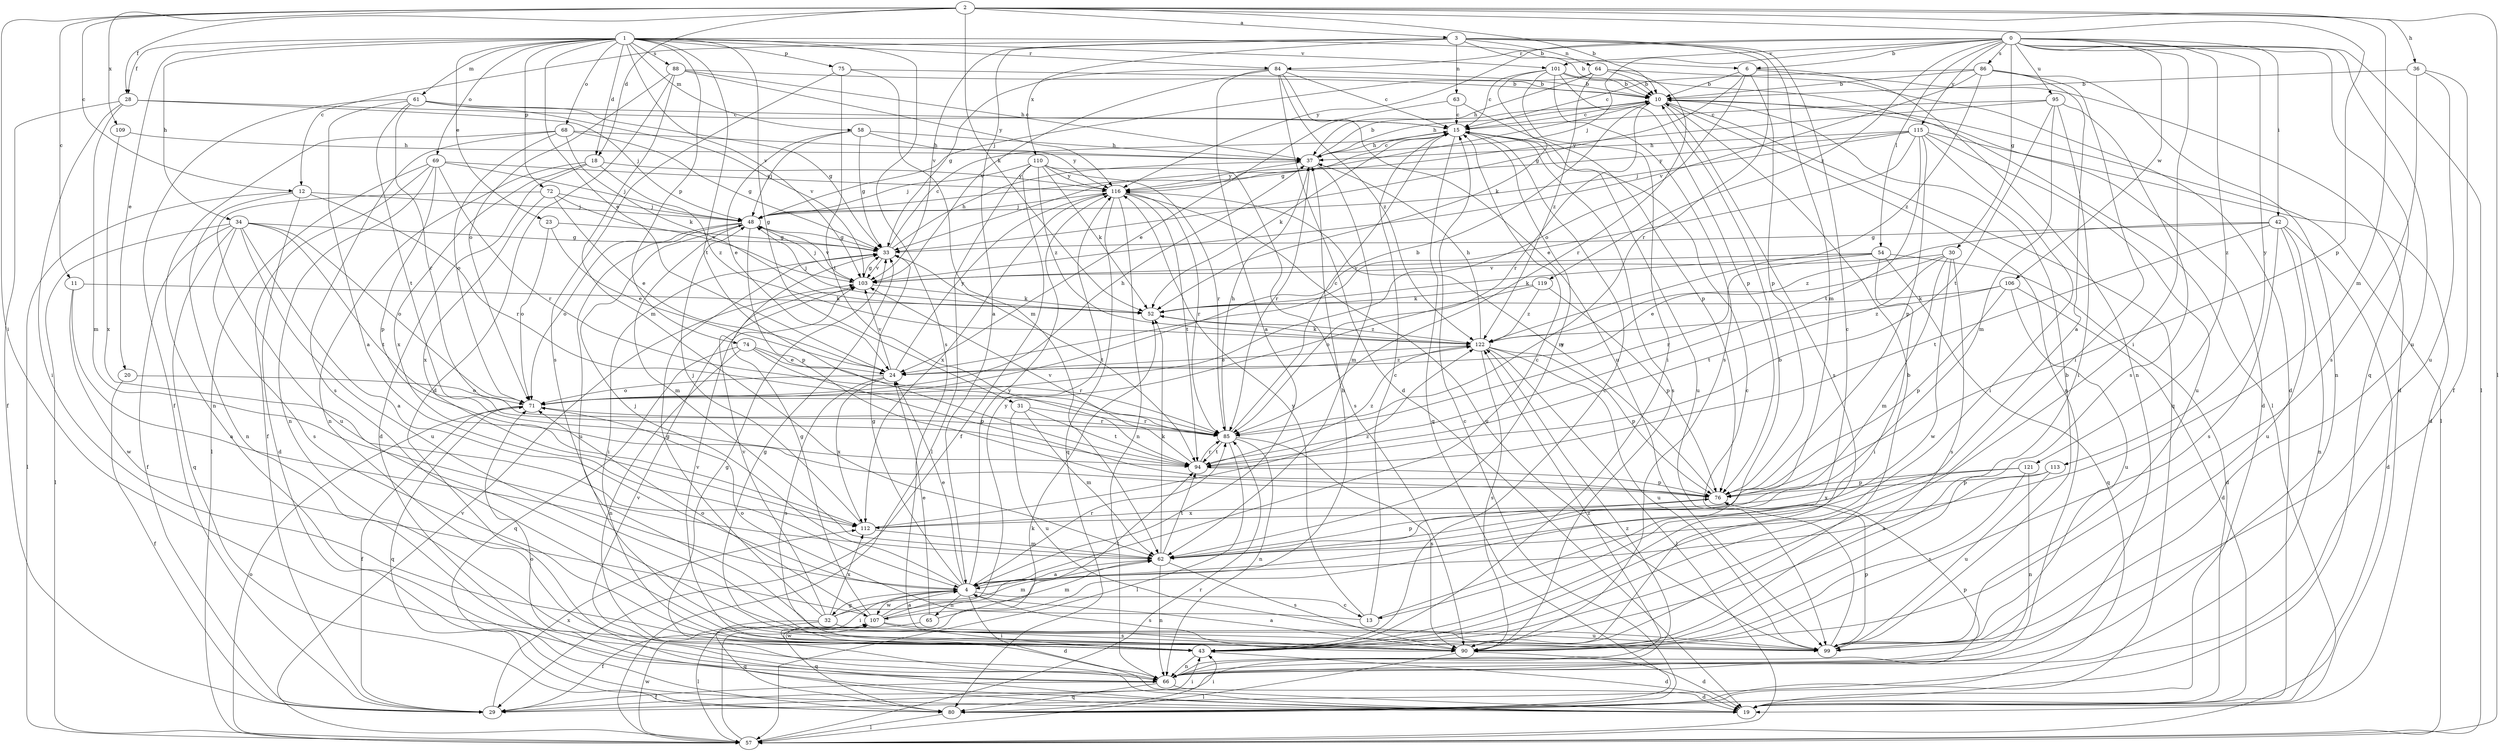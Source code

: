 strict digraph  {
0;
1;
2;
3;
4;
6;
10;
11;
12;
13;
15;
18;
19;
20;
23;
24;
28;
29;
30;
31;
32;
33;
34;
36;
37;
42;
43;
48;
52;
54;
57;
58;
61;
62;
63;
64;
65;
66;
68;
69;
71;
72;
74;
75;
76;
80;
84;
85;
86;
88;
90;
94;
95;
99;
101;
103;
106;
107;
109;
110;
112;
113;
115;
116;
119;
121;
122;
0 -> 6  [label=b];
0 -> 30  [label=g];
0 -> 42  [label=i];
0 -> 43  [label=i];
0 -> 48  [label=j];
0 -> 54  [label=l];
0 -> 57  [label=l];
0 -> 80  [label=q];
0 -> 84  [label=r];
0 -> 86  [label=s];
0 -> 95  [label=u];
0 -> 99  [label=u];
0 -> 101  [label=v];
0 -> 106  [label=w];
0 -> 113  [label=y];
0 -> 115  [label=y];
0 -> 116  [label=y];
0 -> 119  [label=z];
0 -> 121  [label=z];
1 -> 6  [label=b];
1 -> 18  [label=d];
1 -> 20  [label=e];
1 -> 23  [label=e];
1 -> 24  [label=e];
1 -> 28  [label=f];
1 -> 31  [label=g];
1 -> 34  [label=h];
1 -> 58  [label=m];
1 -> 61  [label=m];
1 -> 68  [label=o];
1 -> 69  [label=o];
1 -> 72  [label=p];
1 -> 74  [label=p];
1 -> 75  [label=p];
1 -> 84  [label=r];
1 -> 88  [label=s];
1 -> 90  [label=s];
1 -> 94  [label=t];
1 -> 101  [label=v];
1 -> 103  [label=v];
2 -> 3  [label=a];
2 -> 10  [label=b];
2 -> 11  [label=c];
2 -> 12  [label=c];
2 -> 18  [label=d];
2 -> 28  [label=f];
2 -> 36  [label=h];
2 -> 43  [label=i];
2 -> 52  [label=k];
2 -> 57  [label=l];
2 -> 62  [label=m];
2 -> 76  [label=p];
2 -> 109  [label=x];
3 -> 4  [label=a];
3 -> 10  [label=b];
3 -> 12  [label=c];
3 -> 13  [label=c];
3 -> 62  [label=m];
3 -> 63  [label=n];
3 -> 64  [label=n];
3 -> 85  [label=r];
3 -> 103  [label=v];
3 -> 110  [label=x];
4 -> 13  [label=c];
4 -> 15  [label=c];
4 -> 19  [label=d];
4 -> 24  [label=e];
4 -> 32  [label=g];
4 -> 33  [label=g];
4 -> 43  [label=i];
4 -> 48  [label=j];
4 -> 65  [label=n];
4 -> 85  [label=r];
4 -> 90  [label=s];
4 -> 107  [label=w];
4 -> 116  [label=y];
6 -> 10  [label=b];
6 -> 19  [label=d];
6 -> 33  [label=g];
6 -> 66  [label=n];
6 -> 71  [label=o];
6 -> 76  [label=p];
10 -> 15  [label=c];
10 -> 19  [label=d];
10 -> 33  [label=g];
10 -> 37  [label=h];
10 -> 57  [label=l];
10 -> 66  [label=n];
10 -> 80  [label=q];
10 -> 85  [label=r];
10 -> 90  [label=s];
11 -> 4  [label=a];
11 -> 52  [label=k];
11 -> 107  [label=w];
12 -> 19  [label=d];
12 -> 48  [label=j];
12 -> 57  [label=l];
12 -> 66  [label=n];
12 -> 85  [label=r];
13 -> 10  [label=b];
13 -> 15  [label=c];
13 -> 71  [label=o];
13 -> 116  [label=y];
15 -> 37  [label=h];
15 -> 52  [label=k];
15 -> 62  [label=m];
15 -> 80  [label=q];
15 -> 90  [label=s];
15 -> 99  [label=u];
18 -> 19  [label=d];
18 -> 66  [label=n];
18 -> 112  [label=x];
18 -> 116  [label=y];
18 -> 122  [label=z];
19 -> 71  [label=o];
19 -> 103  [label=v];
20 -> 29  [label=f];
20 -> 71  [label=o];
23 -> 24  [label=e];
23 -> 33  [label=g];
23 -> 71  [label=o];
24 -> 71  [label=o];
24 -> 90  [label=s];
24 -> 103  [label=v];
24 -> 112  [label=x];
24 -> 116  [label=y];
24 -> 122  [label=z];
28 -> 15  [label=c];
28 -> 29  [label=f];
28 -> 43  [label=i];
28 -> 48  [label=j];
28 -> 62  [label=m];
29 -> 43  [label=i];
29 -> 112  [label=x];
29 -> 122  [label=z];
30 -> 24  [label=e];
30 -> 62  [label=m];
30 -> 90  [label=s];
30 -> 94  [label=t];
30 -> 103  [label=v];
30 -> 107  [label=w];
31 -> 62  [label=m];
31 -> 85  [label=r];
31 -> 94  [label=t];
31 -> 99  [label=u];
32 -> 29  [label=f];
32 -> 33  [label=g];
32 -> 37  [label=h];
32 -> 62  [label=m];
32 -> 80  [label=q];
32 -> 90  [label=s];
32 -> 103  [label=v];
32 -> 112  [label=x];
33 -> 15  [label=c];
33 -> 37  [label=h];
33 -> 43  [label=i];
33 -> 94  [label=t];
33 -> 103  [label=v];
34 -> 4  [label=a];
34 -> 29  [label=f];
34 -> 33  [label=g];
34 -> 57  [label=l];
34 -> 71  [label=o];
34 -> 80  [label=q];
34 -> 90  [label=s];
34 -> 94  [label=t];
34 -> 99  [label=u];
36 -> 10  [label=b];
36 -> 29  [label=f];
36 -> 90  [label=s];
36 -> 99  [label=u];
37 -> 10  [label=b];
37 -> 15  [label=c];
37 -> 62  [label=m];
37 -> 85  [label=r];
37 -> 116  [label=y];
42 -> 19  [label=d];
42 -> 33  [label=g];
42 -> 66  [label=n];
42 -> 90  [label=s];
42 -> 94  [label=t];
42 -> 99  [label=u];
42 -> 122  [label=z];
43 -> 15  [label=c];
43 -> 19  [label=d];
43 -> 66  [label=n];
43 -> 103  [label=v];
43 -> 107  [label=w];
48 -> 33  [label=g];
48 -> 62  [label=m];
48 -> 71  [label=o];
48 -> 76  [label=p];
48 -> 99  [label=u];
48 -> 103  [label=v];
52 -> 48  [label=j];
52 -> 122  [label=z];
54 -> 19  [label=d];
54 -> 43  [label=i];
54 -> 52  [label=k];
54 -> 80  [label=q];
54 -> 85  [label=r];
54 -> 103  [label=v];
57 -> 52  [label=k];
57 -> 71  [label=o];
57 -> 85  [label=r];
57 -> 103  [label=v];
57 -> 107  [label=w];
58 -> 24  [label=e];
58 -> 33  [label=g];
58 -> 37  [label=h];
58 -> 48  [label=j];
58 -> 116  [label=y];
61 -> 4  [label=a];
61 -> 15  [label=c];
61 -> 29  [label=f];
61 -> 33  [label=g];
61 -> 85  [label=r];
61 -> 94  [label=t];
61 -> 103  [label=v];
62 -> 4  [label=a];
62 -> 52  [label=k];
62 -> 66  [label=n];
62 -> 76  [label=p];
62 -> 90  [label=s];
62 -> 94  [label=t];
63 -> 15  [label=c];
63 -> 24  [label=e];
63 -> 76  [label=p];
64 -> 10  [label=b];
64 -> 19  [label=d];
64 -> 37  [label=h];
64 -> 48  [label=j];
64 -> 85  [label=r];
64 -> 122  [label=z];
65 -> 24  [label=e];
65 -> 62  [label=m];
65 -> 80  [label=q];
66 -> 19  [label=d];
66 -> 29  [label=f];
66 -> 33  [label=g];
66 -> 76  [label=p];
66 -> 80  [label=q];
66 -> 122  [label=z];
68 -> 33  [label=g];
68 -> 37  [label=h];
68 -> 52  [label=k];
68 -> 66  [label=n];
68 -> 71  [label=o];
68 -> 90  [label=s];
69 -> 29  [label=f];
69 -> 48  [label=j];
69 -> 57  [label=l];
69 -> 66  [label=n];
69 -> 76  [label=p];
69 -> 85  [label=r];
69 -> 116  [label=y];
71 -> 10  [label=b];
71 -> 29  [label=f];
71 -> 37  [label=h];
71 -> 80  [label=q];
71 -> 85  [label=r];
72 -> 24  [label=e];
72 -> 48  [label=j];
72 -> 99  [label=u];
72 -> 103  [label=v];
72 -> 112  [label=x];
74 -> 24  [label=e];
74 -> 66  [label=n];
74 -> 76  [label=p];
74 -> 80  [label=q];
74 -> 85  [label=r];
75 -> 10  [label=b];
75 -> 62  [label=m];
75 -> 90  [label=s];
75 -> 94  [label=t];
76 -> 112  [label=x];
76 -> 116  [label=y];
80 -> 15  [label=c];
80 -> 43  [label=i];
80 -> 57  [label=l];
84 -> 4  [label=a];
84 -> 10  [label=b];
84 -> 15  [label=c];
84 -> 19  [label=d];
84 -> 33  [label=g];
84 -> 99  [label=u];
84 -> 103  [label=v];
84 -> 122  [label=z];
85 -> 15  [label=c];
85 -> 37  [label=h];
85 -> 57  [label=l];
85 -> 66  [label=n];
85 -> 90  [label=s];
85 -> 94  [label=t];
86 -> 4  [label=a];
86 -> 10  [label=b];
86 -> 15  [label=c];
86 -> 43  [label=i];
86 -> 66  [label=n];
86 -> 103  [label=v];
86 -> 122  [label=z];
88 -> 10  [label=b];
88 -> 19  [label=d];
88 -> 37  [label=h];
88 -> 62  [label=m];
88 -> 71  [label=o];
88 -> 116  [label=y];
90 -> 4  [label=a];
90 -> 10  [label=b];
90 -> 19  [label=d];
90 -> 33  [label=g];
90 -> 57  [label=l];
94 -> 76  [label=p];
94 -> 85  [label=r];
94 -> 103  [label=v];
94 -> 122  [label=z];
95 -> 15  [label=c];
95 -> 43  [label=i];
95 -> 62  [label=m];
95 -> 90  [label=s];
95 -> 94  [label=t];
95 -> 116  [label=y];
99 -> 10  [label=b];
99 -> 15  [label=c];
99 -> 76  [label=p];
101 -> 10  [label=b];
101 -> 15  [label=c];
101 -> 43  [label=i];
101 -> 52  [label=k];
101 -> 57  [label=l];
101 -> 76  [label=p];
101 -> 90  [label=s];
103 -> 33  [label=g];
103 -> 48  [label=j];
103 -> 52  [label=k];
106 -> 19  [label=d];
106 -> 52  [label=k];
106 -> 76  [label=p];
106 -> 99  [label=u];
106 -> 122  [label=z];
107 -> 4  [label=a];
107 -> 33  [label=g];
107 -> 43  [label=i];
107 -> 57  [label=l];
107 -> 71  [label=o];
107 -> 94  [label=t];
107 -> 99  [label=u];
107 -> 116  [label=y];
109 -> 37  [label=h];
109 -> 112  [label=x];
110 -> 29  [label=f];
110 -> 48  [label=j];
110 -> 52  [label=k];
110 -> 57  [label=l];
110 -> 85  [label=r];
110 -> 90  [label=s];
110 -> 116  [label=y];
110 -> 122  [label=z];
112 -> 48  [label=j];
112 -> 62  [label=m];
112 -> 122  [label=z];
113 -> 4  [label=a];
113 -> 76  [label=p];
113 -> 99  [label=u];
115 -> 19  [label=d];
115 -> 24  [label=e];
115 -> 37  [label=h];
115 -> 43  [label=i];
115 -> 48  [label=j];
115 -> 76  [label=p];
115 -> 94  [label=t];
115 -> 99  [label=u];
115 -> 116  [label=y];
116 -> 48  [label=j];
116 -> 66  [label=n];
116 -> 80  [label=q];
116 -> 85  [label=r];
116 -> 94  [label=t];
116 -> 99  [label=u];
116 -> 112  [label=x];
119 -> 52  [label=k];
119 -> 71  [label=o];
119 -> 76  [label=p];
119 -> 122  [label=z];
121 -> 66  [label=n];
121 -> 76  [label=p];
121 -> 90  [label=s];
121 -> 112  [label=x];
122 -> 24  [label=e];
122 -> 37  [label=h];
122 -> 52  [label=k];
122 -> 57  [label=l];
122 -> 76  [label=p];
122 -> 90  [label=s];
122 -> 99  [label=u];
}
